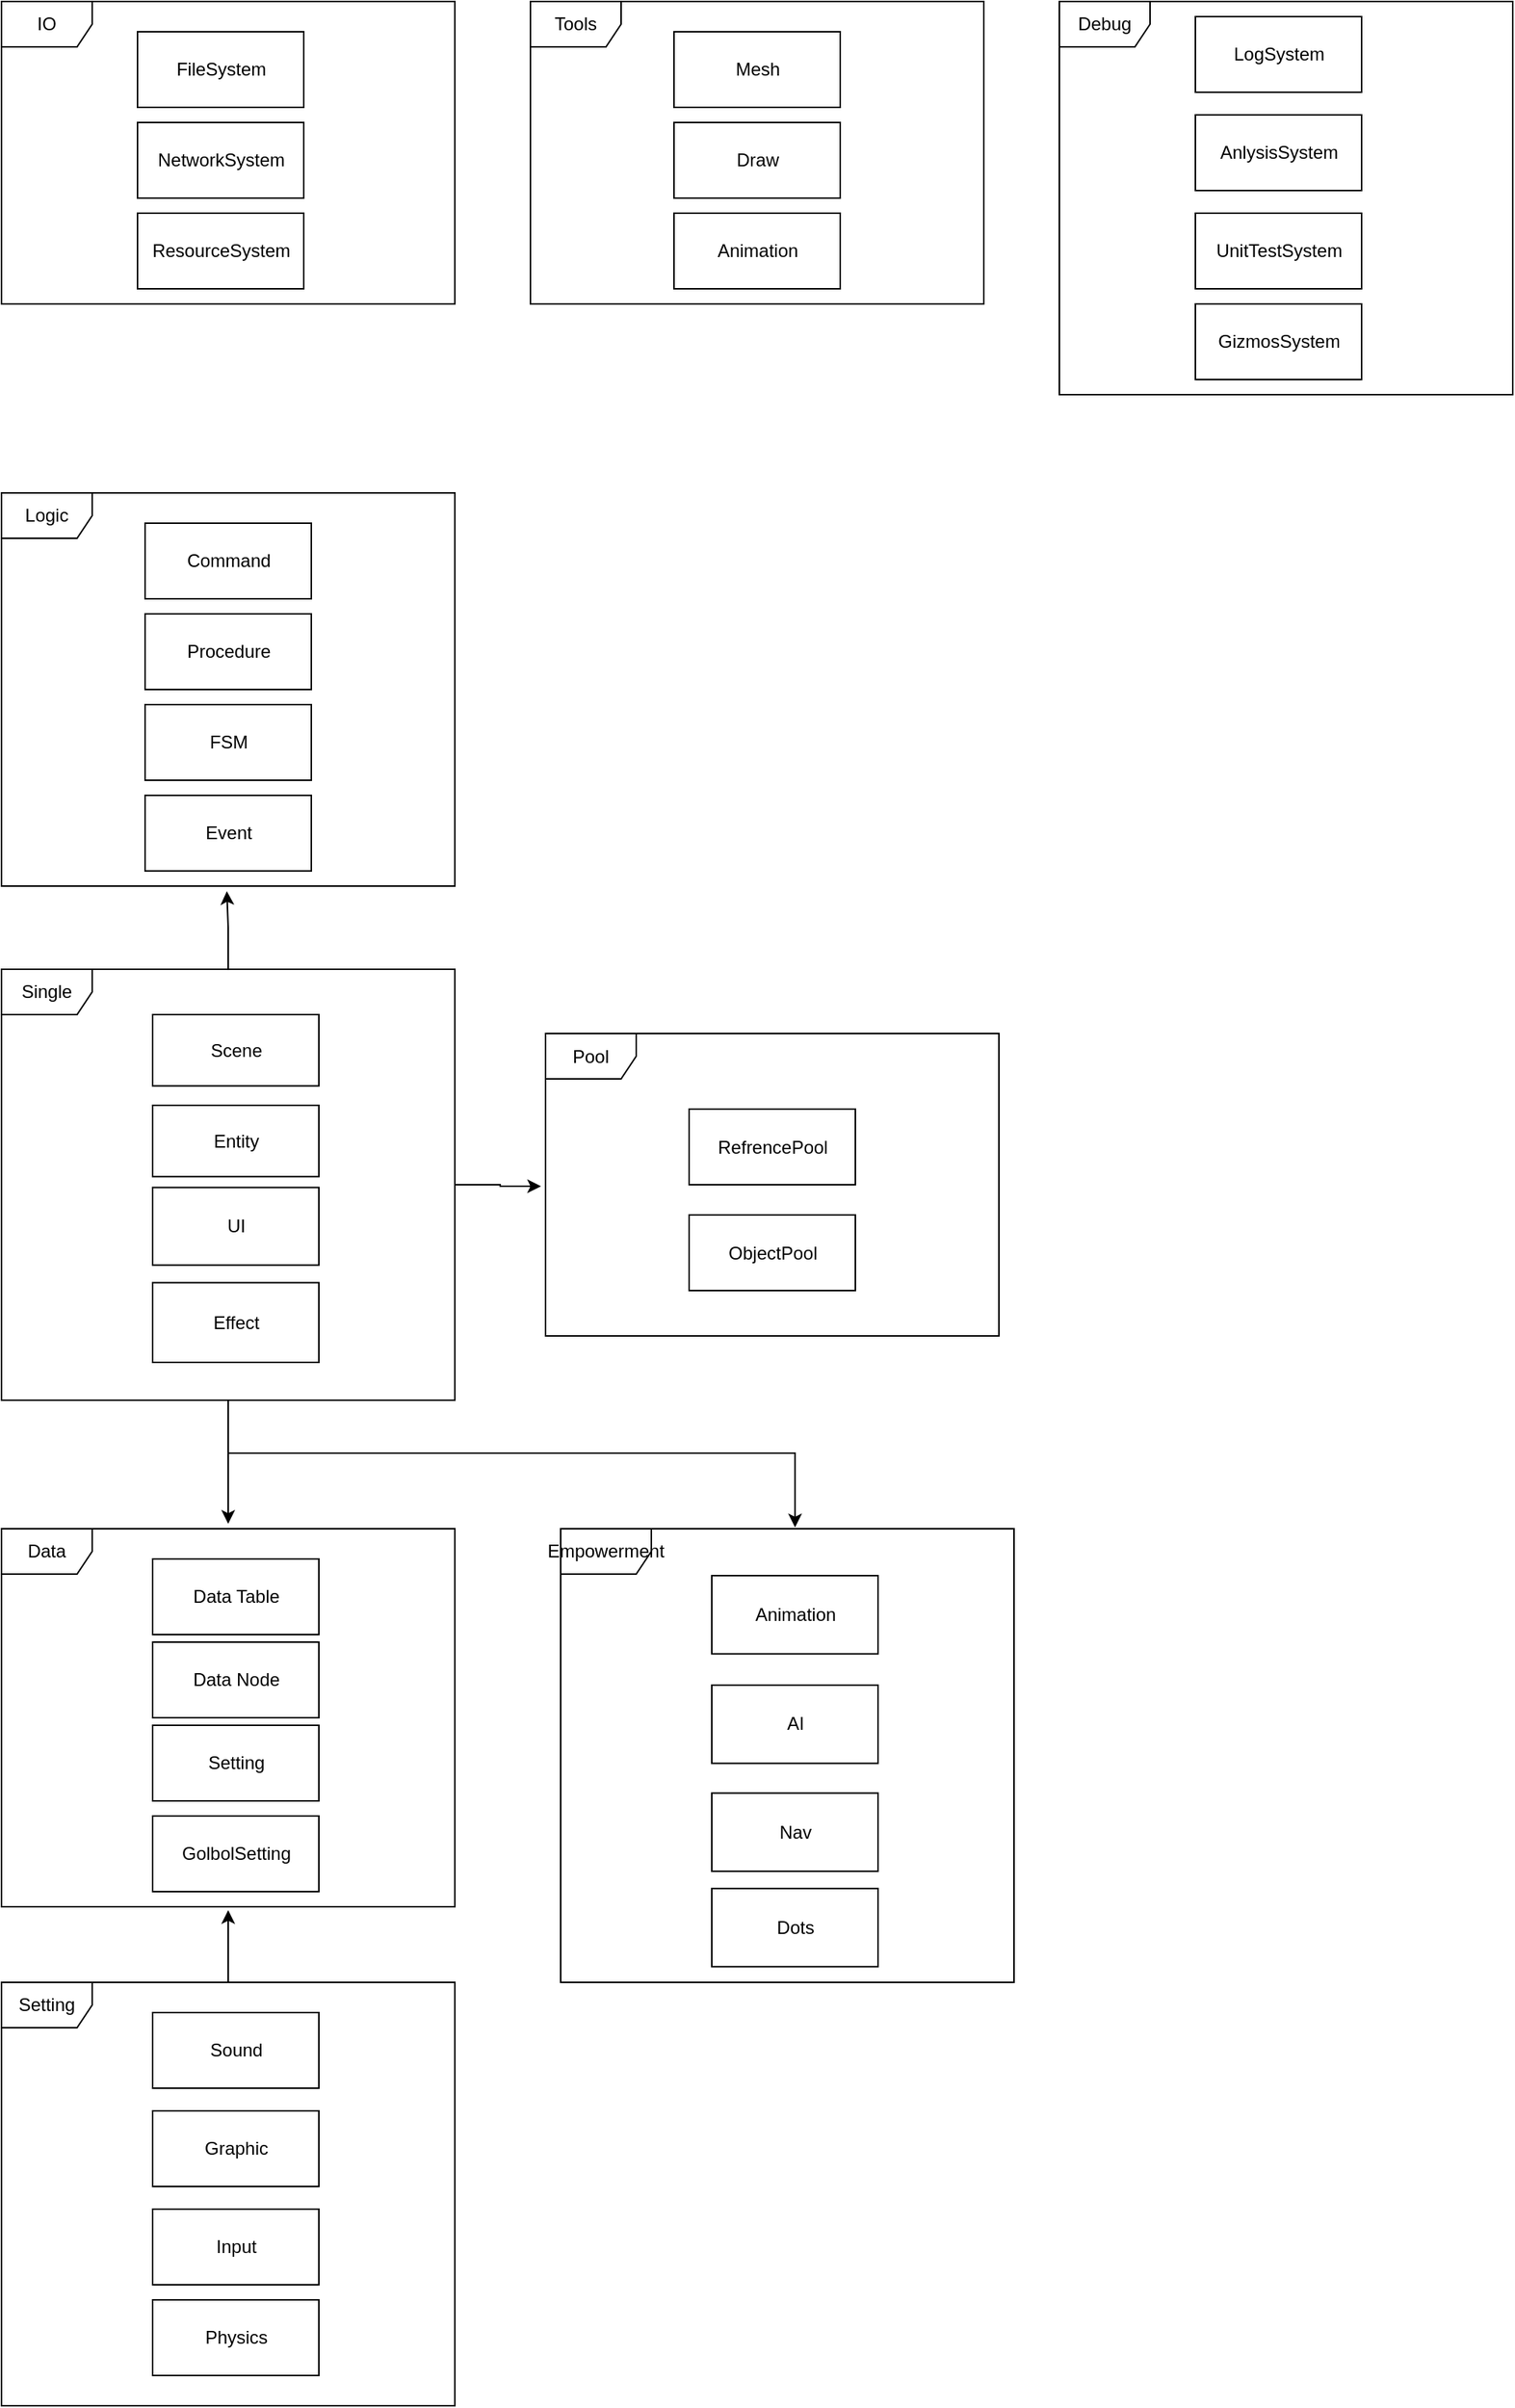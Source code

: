 <mxfile version="17.1.0" type="github">
  <diagram id="ob-UYyuMliJ_9xUmt8Ii" name="Page-1">
    <mxGraphModel dx="1237" dy="663" grid="1" gridSize="10" guides="1" tooltips="1" connect="1" arrows="1" fold="1" page="1" pageScale="1" pageWidth="827" pageHeight="1169" math="0" shadow="0">
      <root>
        <mxCell id="0" />
        <mxCell id="1" parent="0" />
        <mxCell id="TMDQbr_qUR_ZuYRfACLo-59" style="edgeStyle=orthogonalEdgeStyle;rounded=0;orthogonalLoop=1;jettySize=auto;html=1;entryX=0.5;entryY=1.009;entryDx=0;entryDy=0;entryPerimeter=0;" edge="1" parent="1" source="TMDQbr_qUR_ZuYRfACLo-54" target="TMDQbr_qUR_ZuYRfACLo-11">
          <mxGeometry relative="1" as="geometry" />
        </mxCell>
        <mxCell id="TMDQbr_qUR_ZuYRfACLo-32" value="" style="group" vertex="1" connectable="0" parent="1">
          <mxGeometry width="300" height="200" as="geometry" />
        </mxCell>
        <mxCell id="TMDQbr_qUR_ZuYRfACLo-1" value="FileSystem" style="html=1;" vertex="1" parent="TMDQbr_qUR_ZuYRfACLo-32">
          <mxGeometry x="90" y="20" width="110" height="50" as="geometry" />
        </mxCell>
        <mxCell id="TMDQbr_qUR_ZuYRfACLo-2" value="NetworkSystem" style="html=1;" vertex="1" parent="TMDQbr_qUR_ZuYRfACLo-32">
          <mxGeometry x="90" y="80" width="110" height="50" as="geometry" />
        </mxCell>
        <mxCell id="TMDQbr_qUR_ZuYRfACLo-3" value="ResourceSystem" style="html=1;" vertex="1" parent="TMDQbr_qUR_ZuYRfACLo-32">
          <mxGeometry x="90" y="140" width="110" height="50" as="geometry" />
        </mxCell>
        <mxCell id="TMDQbr_qUR_ZuYRfACLo-5" value="IO" style="shape=umlFrame;whiteSpace=wrap;html=1;" vertex="1" parent="TMDQbr_qUR_ZuYRfACLo-32">
          <mxGeometry width="300" height="200" as="geometry" />
        </mxCell>
        <mxCell id="TMDQbr_qUR_ZuYRfACLo-33" value="" style="group" vertex="1" connectable="0" parent="1">
          <mxGeometry x="700" width="300" height="260" as="geometry" />
        </mxCell>
        <mxCell id="TMDQbr_qUR_ZuYRfACLo-6" value="Debug" style="shape=umlFrame;whiteSpace=wrap;html=1;" vertex="1" parent="TMDQbr_qUR_ZuYRfACLo-33">
          <mxGeometry width="300" height="260" as="geometry" />
        </mxCell>
        <mxCell id="TMDQbr_qUR_ZuYRfACLo-4" value="LogSystem" style="html=1;" vertex="1" parent="TMDQbr_qUR_ZuYRfACLo-33">
          <mxGeometry x="90" y="10" width="110" height="50" as="geometry" />
        </mxCell>
        <mxCell id="TMDQbr_qUR_ZuYRfACLo-7" value="AnlysisSystem" style="html=1;" vertex="1" parent="TMDQbr_qUR_ZuYRfACLo-33">
          <mxGeometry x="90" y="75" width="110" height="50" as="geometry" />
        </mxCell>
        <mxCell id="TMDQbr_qUR_ZuYRfACLo-8" value="UnitTestSystem" style="html=1;" vertex="1" parent="TMDQbr_qUR_ZuYRfACLo-33">
          <mxGeometry x="90" y="140" width="110" height="50" as="geometry" />
        </mxCell>
        <mxCell id="TMDQbr_qUR_ZuYRfACLo-9" value="GizmosSystem" style="html=1;" vertex="1" parent="TMDQbr_qUR_ZuYRfACLo-33">
          <mxGeometry x="90" y="200" width="110" height="50" as="geometry" />
        </mxCell>
        <mxCell id="TMDQbr_qUR_ZuYRfACLo-34" value="" style="group" vertex="1" connectable="0" parent="1">
          <mxGeometry y="325" width="300" height="260" as="geometry" />
        </mxCell>
        <mxCell id="TMDQbr_qUR_ZuYRfACLo-23" value="Logic" style="shape=umlFrame;whiteSpace=wrap;html=1;" vertex="1" parent="TMDQbr_qUR_ZuYRfACLo-34">
          <mxGeometry width="300" height="260" as="geometry" />
        </mxCell>
        <mxCell id="TMDQbr_qUR_ZuYRfACLo-24" value="Command" style="html=1;" vertex="1" parent="TMDQbr_qUR_ZuYRfACLo-34">
          <mxGeometry x="95" y="20" width="110" height="50" as="geometry" />
        </mxCell>
        <mxCell id="TMDQbr_qUR_ZuYRfACLo-26" value="Procedure" style="html=1;" vertex="1" parent="TMDQbr_qUR_ZuYRfACLo-34">
          <mxGeometry x="95" y="80" width="110" height="50" as="geometry" />
        </mxCell>
        <mxCell id="TMDQbr_qUR_ZuYRfACLo-27" value="FSM" style="html=1;" vertex="1" parent="TMDQbr_qUR_ZuYRfACLo-34">
          <mxGeometry x="95" y="140" width="110" height="50" as="geometry" />
        </mxCell>
        <mxCell id="TMDQbr_qUR_ZuYRfACLo-28" value="Event" style="html=1;" vertex="1" parent="TMDQbr_qUR_ZuYRfACLo-34">
          <mxGeometry x="95" y="200" width="110" height="50" as="geometry" />
        </mxCell>
        <mxCell id="TMDQbr_qUR_ZuYRfACLo-35" value="" style="group" vertex="1" connectable="0" parent="1">
          <mxGeometry x="360" y="682.5" width="300" height="200" as="geometry" />
        </mxCell>
        <mxCell id="TMDQbr_qUR_ZuYRfACLo-20" value="Pool" style="shape=umlFrame;whiteSpace=wrap;html=1;" vertex="1" parent="TMDQbr_qUR_ZuYRfACLo-35">
          <mxGeometry width="300" height="200" as="geometry" />
        </mxCell>
        <mxCell id="TMDQbr_qUR_ZuYRfACLo-21" value="RefrencePool" style="html=1;" vertex="1" parent="TMDQbr_qUR_ZuYRfACLo-35">
          <mxGeometry x="95" y="50" width="110" height="50" as="geometry" />
        </mxCell>
        <mxCell id="TMDQbr_qUR_ZuYRfACLo-22" value="ObjectPool" style="html=1;" vertex="1" parent="TMDQbr_qUR_ZuYRfACLo-35">
          <mxGeometry x="95" y="120" width="110" height="50" as="geometry" />
        </mxCell>
        <mxCell id="TMDQbr_qUR_ZuYRfACLo-36" style="edgeStyle=orthogonalEdgeStyle;rounded=0;orthogonalLoop=1;jettySize=auto;html=1;entryX=-0.01;entryY=0.505;entryDx=0;entryDy=0;entryPerimeter=0;" edge="1" parent="1" source="TMDQbr_qUR_ZuYRfACLo-16" target="TMDQbr_qUR_ZuYRfACLo-20">
          <mxGeometry relative="1" as="geometry" />
        </mxCell>
        <mxCell id="TMDQbr_qUR_ZuYRfACLo-37" style="edgeStyle=orthogonalEdgeStyle;rounded=0;orthogonalLoop=1;jettySize=auto;html=1;entryX=0.5;entryY=-0.013;entryDx=0;entryDy=0;entryPerimeter=0;" edge="1" parent="1" source="TMDQbr_qUR_ZuYRfACLo-16" target="TMDQbr_qUR_ZuYRfACLo-11">
          <mxGeometry relative="1" as="geometry" />
        </mxCell>
        <mxCell id="TMDQbr_qUR_ZuYRfACLo-41" style="edgeStyle=orthogonalEdgeStyle;rounded=0;orthogonalLoop=1;jettySize=auto;html=1;entryX=0.497;entryY=1.013;entryDx=0;entryDy=0;entryPerimeter=0;" edge="1" parent="1" source="TMDQbr_qUR_ZuYRfACLo-16" target="TMDQbr_qUR_ZuYRfACLo-23">
          <mxGeometry relative="1" as="geometry" />
        </mxCell>
        <mxCell id="TMDQbr_qUR_ZuYRfACLo-46" style="edgeStyle=orthogonalEdgeStyle;rounded=0;orthogonalLoop=1;jettySize=auto;html=1;entryX=0.517;entryY=-0.003;entryDx=0;entryDy=0;entryPerimeter=0;" edge="1" parent="1" source="TMDQbr_qUR_ZuYRfACLo-16" target="TMDQbr_qUR_ZuYRfACLo-42">
          <mxGeometry relative="1" as="geometry">
            <Array as="points">
              <mxPoint x="150" y="960" />
              <mxPoint x="525" y="960" />
            </Array>
          </mxGeometry>
        </mxCell>
        <mxCell id="TMDQbr_qUR_ZuYRfACLo-16" value="Single" style="shape=umlFrame;whiteSpace=wrap;html=1;" vertex="1" parent="1">
          <mxGeometry y="640" width="300" height="285" as="geometry" />
        </mxCell>
        <mxCell id="TMDQbr_qUR_ZuYRfACLo-17" value="Entity" style="html=1;" vertex="1" parent="1">
          <mxGeometry x="100" y="730" width="110" height="47.16" as="geometry" />
        </mxCell>
        <mxCell id="TMDQbr_qUR_ZuYRfACLo-18" value="UI" style="html=1;" vertex="1" parent="1">
          <mxGeometry x="100" y="784.32" width="110" height="51.36" as="geometry" />
        </mxCell>
        <mxCell id="TMDQbr_qUR_ZuYRfACLo-19" value="Effect" style="html=1;" vertex="1" parent="1">
          <mxGeometry x="100" y="847.27" width="110" height="52.73" as="geometry" />
        </mxCell>
        <mxCell id="TMDQbr_qUR_ZuYRfACLo-40" value="Scene" style="html=1;" vertex="1" parent="1">
          <mxGeometry x="100" y="670" width="110" height="47.16" as="geometry" />
        </mxCell>
        <mxCell id="TMDQbr_qUR_ZuYRfACLo-49" value="" style="group" vertex="1" connectable="0" parent="1">
          <mxGeometry x="370" y="1010" width="300" height="300" as="geometry" />
        </mxCell>
        <mxCell id="TMDQbr_qUR_ZuYRfACLo-42" value="Empowerment" style="shape=umlFrame;whiteSpace=wrap;html=1;" vertex="1" parent="TMDQbr_qUR_ZuYRfACLo-49">
          <mxGeometry width="300" height="300" as="geometry" />
        </mxCell>
        <mxCell id="TMDQbr_qUR_ZuYRfACLo-48" value="Dots" style="html=1;" vertex="1" parent="TMDQbr_qUR_ZuYRfACLo-49">
          <mxGeometry x="100" y="237.931" width="110" height="51.724" as="geometry" />
        </mxCell>
        <mxCell id="TMDQbr_qUR_ZuYRfACLo-43" value="Animation" style="html=1;" vertex="1" parent="TMDQbr_qUR_ZuYRfACLo-49">
          <mxGeometry x="100" y="31.034" width="110" height="51.724" as="geometry" />
        </mxCell>
        <mxCell id="TMDQbr_qUR_ZuYRfACLo-44" value="AI" style="html=1;" vertex="1" parent="TMDQbr_qUR_ZuYRfACLo-49">
          <mxGeometry x="100" y="103.448" width="110" height="51.724" as="geometry" />
        </mxCell>
        <mxCell id="TMDQbr_qUR_ZuYRfACLo-45" value="Nav" style="html=1;" vertex="1" parent="TMDQbr_qUR_ZuYRfACLo-49">
          <mxGeometry x="100" y="174.828" width="110" height="51.724" as="geometry" />
        </mxCell>
        <mxCell id="TMDQbr_qUR_ZuYRfACLo-51" value="" style="group" vertex="1" connectable="0" parent="1">
          <mxGeometry y="1010" width="300" height="250" as="geometry" />
        </mxCell>
        <mxCell id="TMDQbr_qUR_ZuYRfACLo-11" value="Data" style="shape=umlFrame;whiteSpace=wrap;html=1;" vertex="1" parent="TMDQbr_qUR_ZuYRfACLo-51">
          <mxGeometry width="300" height="250" as="geometry" />
        </mxCell>
        <mxCell id="TMDQbr_qUR_ZuYRfACLo-12" value="Data Table" style="html=1;" vertex="1" parent="TMDQbr_qUR_ZuYRfACLo-51">
          <mxGeometry x="100" y="20" width="110" height="50" as="geometry" />
        </mxCell>
        <mxCell id="TMDQbr_qUR_ZuYRfACLo-13" value="Data Node" style="html=1;" vertex="1" parent="TMDQbr_qUR_ZuYRfACLo-51">
          <mxGeometry x="100" y="75" width="110" height="50" as="geometry" />
        </mxCell>
        <mxCell id="TMDQbr_qUR_ZuYRfACLo-14" value="Setting" style="html=1;" vertex="1" parent="TMDQbr_qUR_ZuYRfACLo-51">
          <mxGeometry x="100" y="130" width="110" height="50" as="geometry" />
        </mxCell>
        <mxCell id="TMDQbr_qUR_ZuYRfACLo-50" value="GolbolSetting" style="html=1;" vertex="1" parent="TMDQbr_qUR_ZuYRfACLo-51">
          <mxGeometry x="100" y="190" width="110" height="50" as="geometry" />
        </mxCell>
        <mxCell id="TMDQbr_qUR_ZuYRfACLo-54" value="Setting" style="shape=umlFrame;whiteSpace=wrap;html=1;" vertex="1" parent="1">
          <mxGeometry y="1310" width="300" height="280" as="geometry" />
        </mxCell>
        <mxCell id="TMDQbr_qUR_ZuYRfACLo-52" value="Sound" style="html=1;" vertex="1" parent="1">
          <mxGeometry x="100" y="1330" width="110" height="50" as="geometry" />
        </mxCell>
        <mxCell id="TMDQbr_qUR_ZuYRfACLo-55" value="Graphic" style="html=1;" vertex="1" parent="1">
          <mxGeometry x="100" y="1395" width="110" height="50" as="geometry" />
        </mxCell>
        <mxCell id="TMDQbr_qUR_ZuYRfACLo-56" value="Input" style="html=1;" vertex="1" parent="1">
          <mxGeometry x="100" y="1460" width="110" height="50" as="geometry" />
        </mxCell>
        <mxCell id="TMDQbr_qUR_ZuYRfACLo-61" value="Physics" style="html=1;" vertex="1" parent="1">
          <mxGeometry x="100" y="1520" width="110" height="50" as="geometry" />
        </mxCell>
        <mxCell id="TMDQbr_qUR_ZuYRfACLo-67" value="" style="group" vertex="1" connectable="0" parent="1">
          <mxGeometry x="350" width="300" height="200" as="geometry" />
        </mxCell>
        <mxCell id="TMDQbr_qUR_ZuYRfACLo-63" value="Tools" style="shape=umlFrame;whiteSpace=wrap;html=1;" vertex="1" parent="TMDQbr_qUR_ZuYRfACLo-67">
          <mxGeometry width="300" height="200" as="geometry" />
        </mxCell>
        <mxCell id="TMDQbr_qUR_ZuYRfACLo-64" value="Mesh" style="html=1;" vertex="1" parent="TMDQbr_qUR_ZuYRfACLo-67">
          <mxGeometry x="95" y="20" width="110" height="50" as="geometry" />
        </mxCell>
        <mxCell id="TMDQbr_qUR_ZuYRfACLo-65" value="Draw" style="html=1;" vertex="1" parent="TMDQbr_qUR_ZuYRfACLo-67">
          <mxGeometry x="95" y="80" width="110" height="50" as="geometry" />
        </mxCell>
        <mxCell id="TMDQbr_qUR_ZuYRfACLo-66" value="Animation" style="html=1;" vertex="1" parent="TMDQbr_qUR_ZuYRfACLo-67">
          <mxGeometry x="95" y="140" width="110" height="50" as="geometry" />
        </mxCell>
      </root>
    </mxGraphModel>
  </diagram>
</mxfile>
